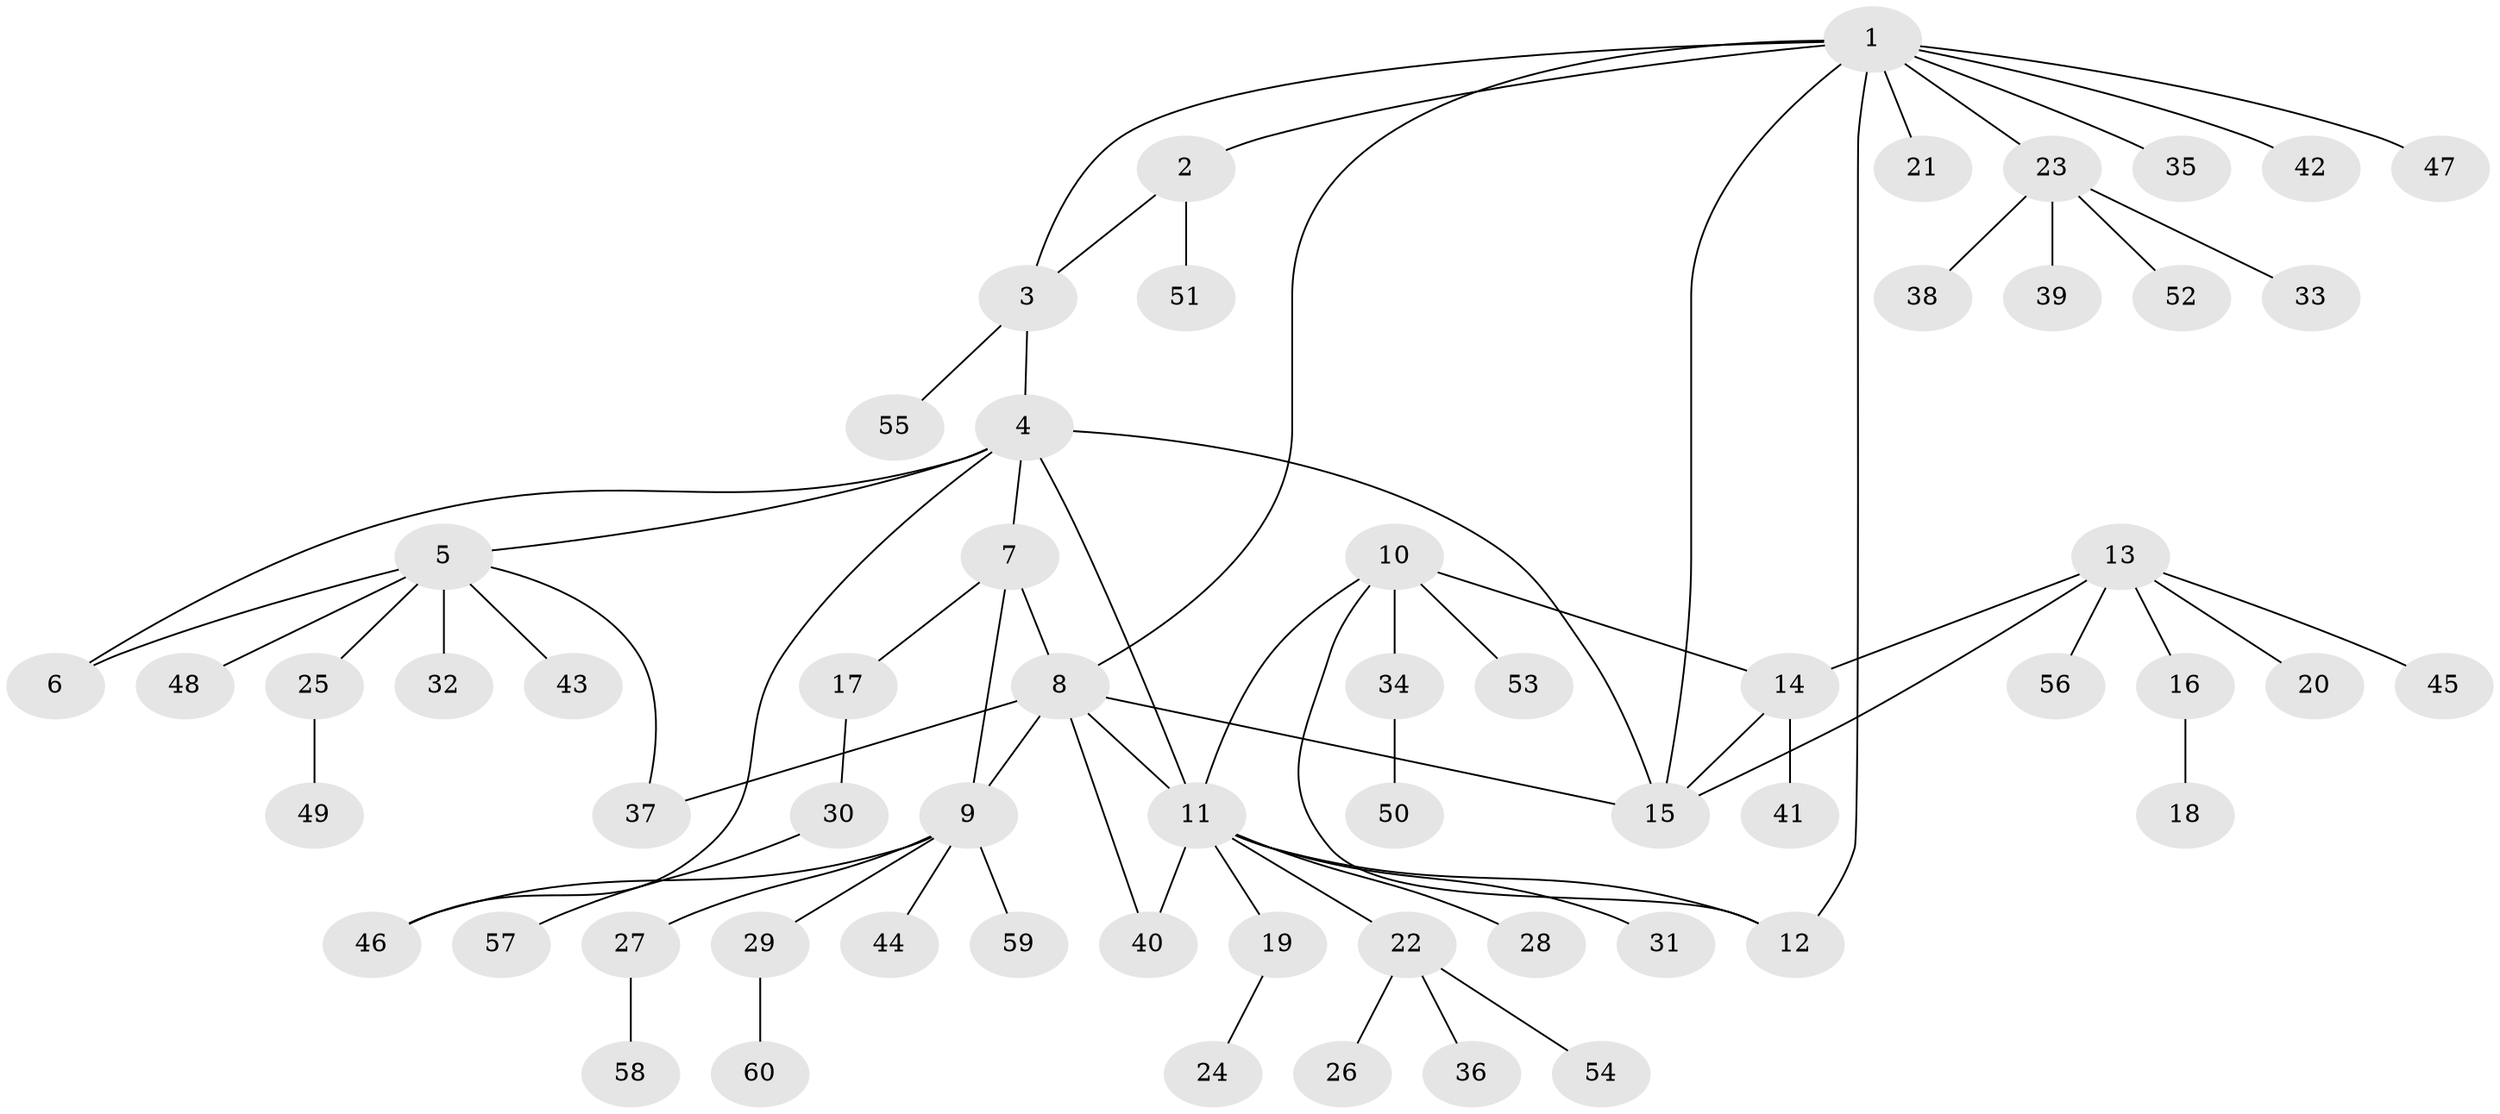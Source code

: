 // Generated by graph-tools (version 1.1) at 2025/37/03/09/25 02:37:15]
// undirected, 60 vertices, 73 edges
graph export_dot {
graph [start="1"]
  node [color=gray90,style=filled];
  1;
  2;
  3;
  4;
  5;
  6;
  7;
  8;
  9;
  10;
  11;
  12;
  13;
  14;
  15;
  16;
  17;
  18;
  19;
  20;
  21;
  22;
  23;
  24;
  25;
  26;
  27;
  28;
  29;
  30;
  31;
  32;
  33;
  34;
  35;
  36;
  37;
  38;
  39;
  40;
  41;
  42;
  43;
  44;
  45;
  46;
  47;
  48;
  49;
  50;
  51;
  52;
  53;
  54;
  55;
  56;
  57;
  58;
  59;
  60;
  1 -- 2;
  1 -- 3;
  1 -- 8;
  1 -- 12;
  1 -- 15;
  1 -- 21;
  1 -- 23;
  1 -- 35;
  1 -- 42;
  1 -- 47;
  2 -- 3;
  2 -- 51;
  3 -- 4;
  3 -- 55;
  4 -- 5;
  4 -- 6;
  4 -- 7;
  4 -- 11;
  4 -- 15;
  4 -- 46;
  5 -- 6;
  5 -- 25;
  5 -- 32;
  5 -- 37;
  5 -- 43;
  5 -- 48;
  7 -- 8;
  7 -- 9;
  7 -- 17;
  8 -- 9;
  8 -- 11;
  8 -- 15;
  8 -- 37;
  8 -- 40;
  9 -- 27;
  9 -- 29;
  9 -- 44;
  9 -- 46;
  9 -- 59;
  10 -- 11;
  10 -- 12;
  10 -- 14;
  10 -- 34;
  10 -- 53;
  11 -- 12;
  11 -- 19;
  11 -- 22;
  11 -- 28;
  11 -- 31;
  11 -- 40;
  13 -- 14;
  13 -- 15;
  13 -- 16;
  13 -- 20;
  13 -- 45;
  13 -- 56;
  14 -- 15;
  14 -- 41;
  16 -- 18;
  17 -- 30;
  19 -- 24;
  22 -- 26;
  22 -- 36;
  22 -- 54;
  23 -- 33;
  23 -- 38;
  23 -- 39;
  23 -- 52;
  25 -- 49;
  27 -- 58;
  29 -- 60;
  30 -- 57;
  34 -- 50;
}
